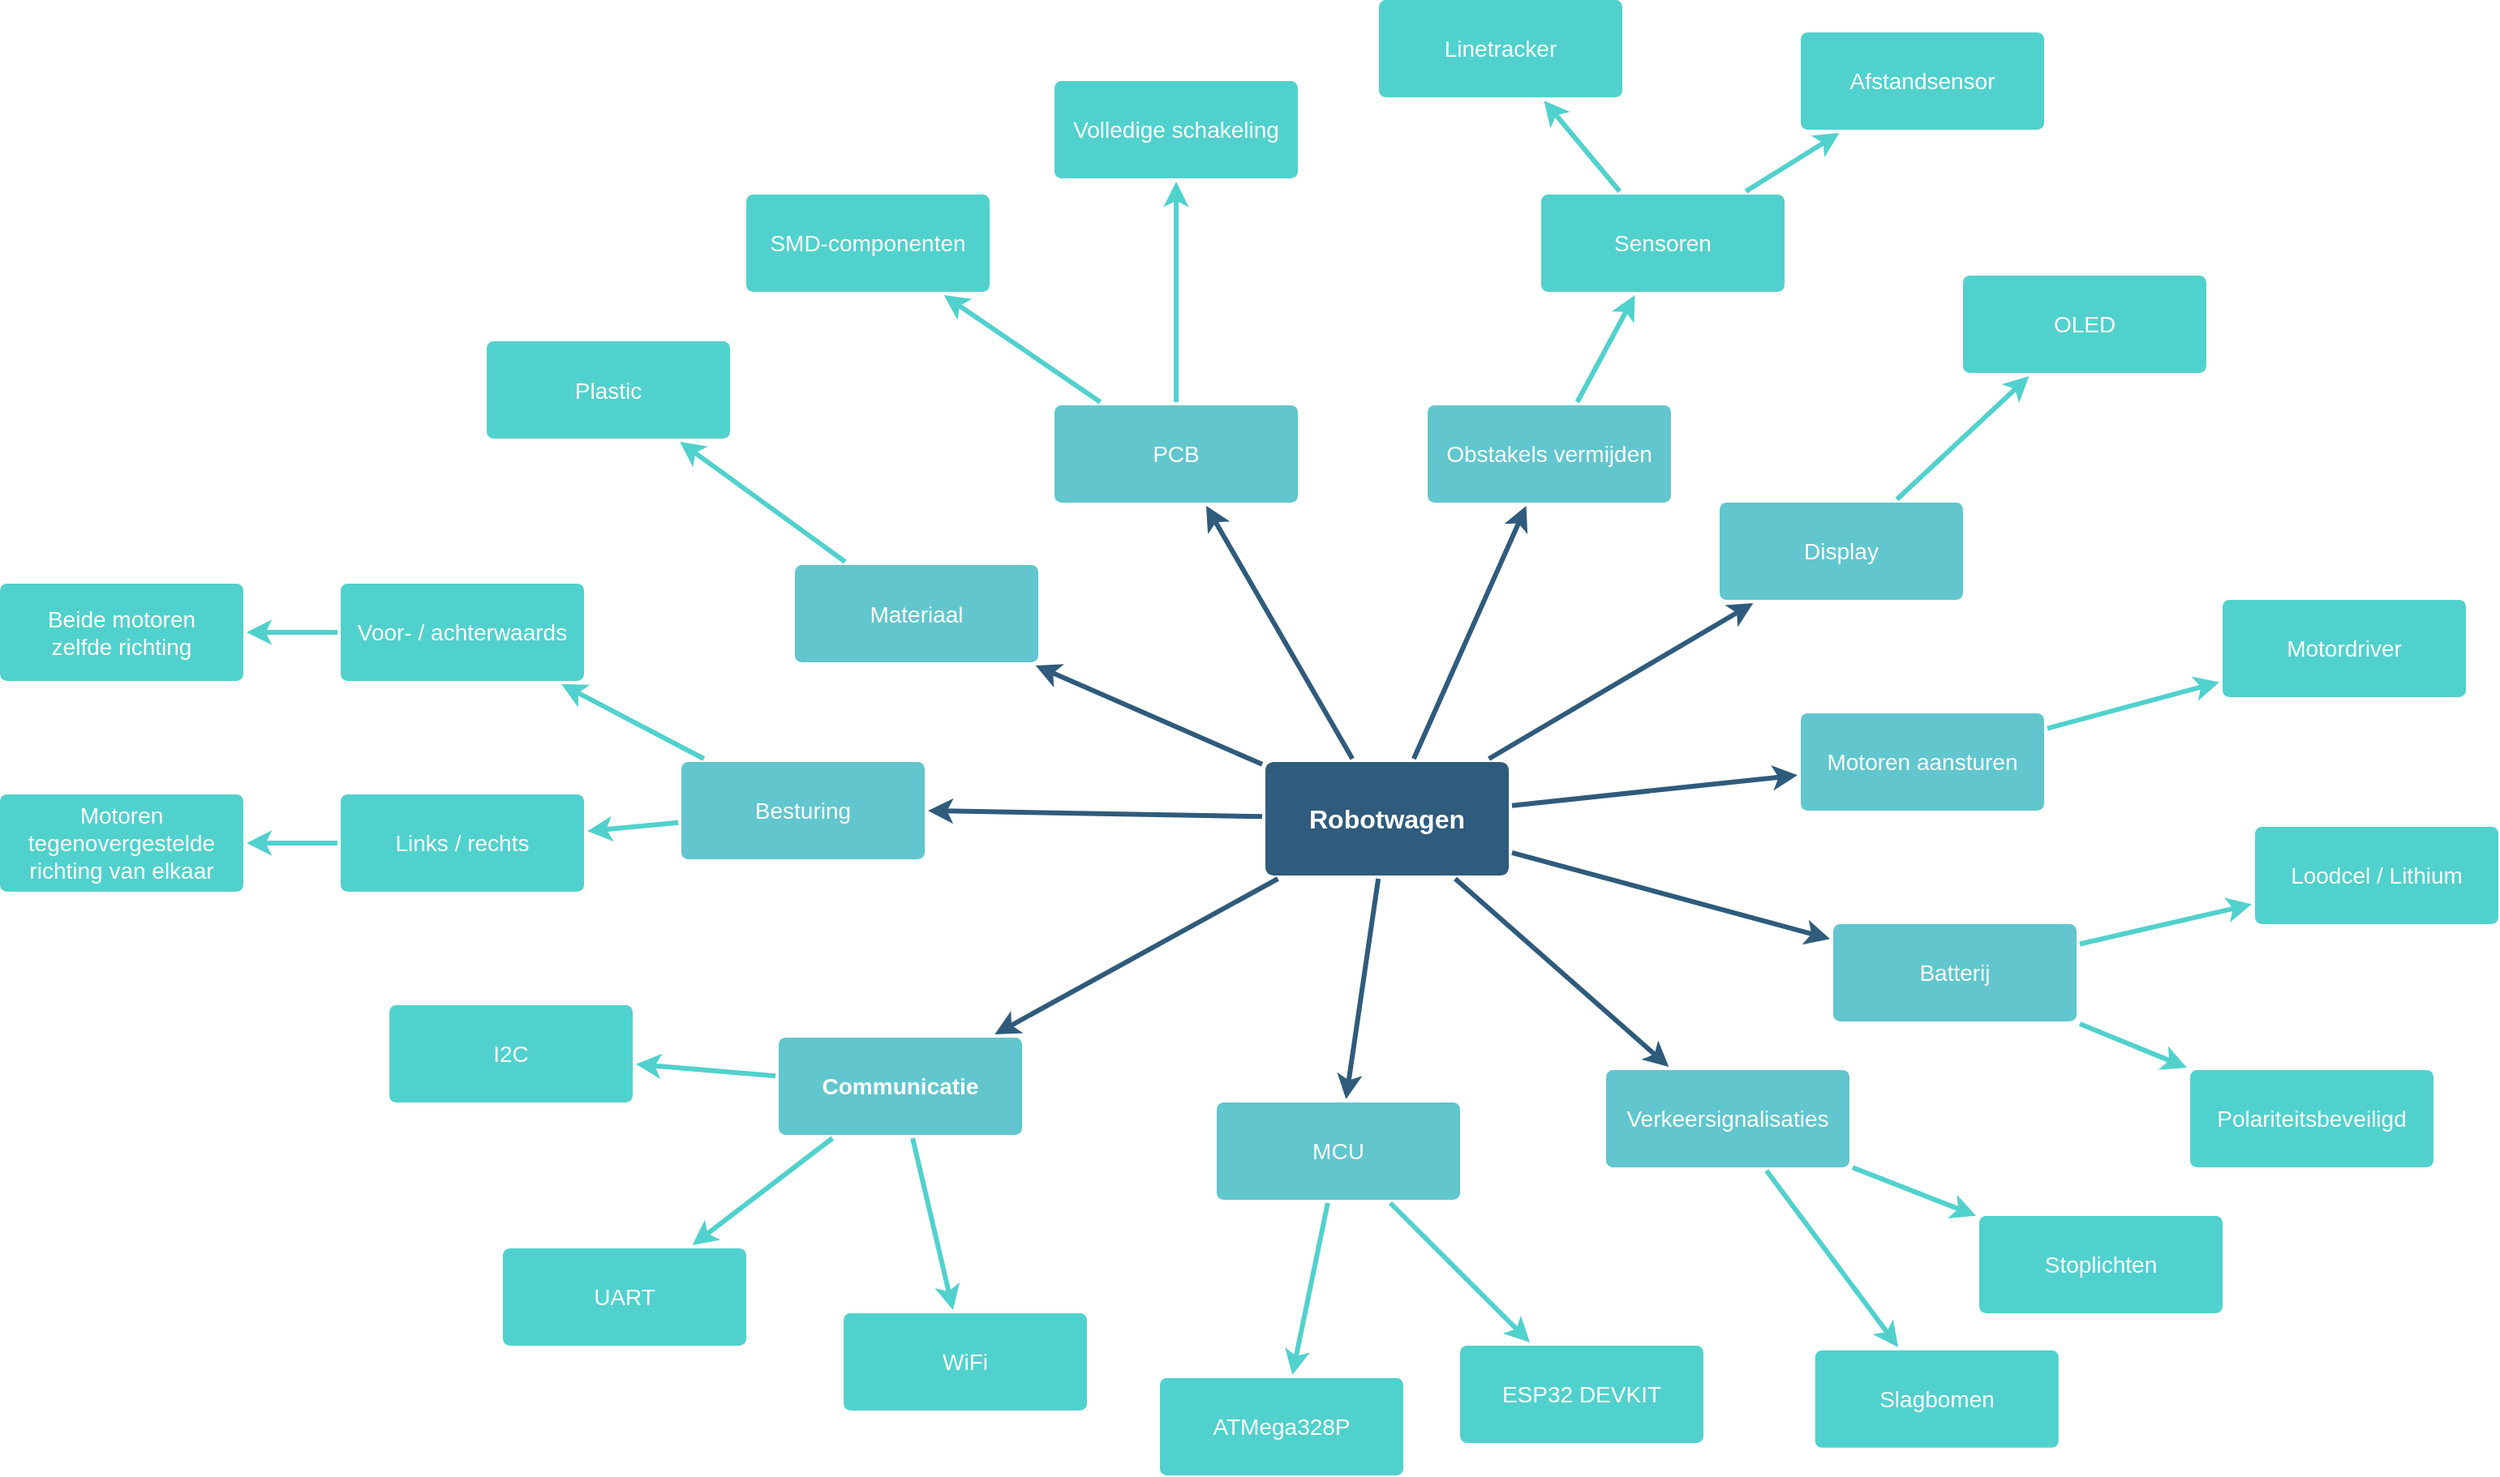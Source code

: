 <mxfile version="13.9.9" type="device" pages="6"><diagram id="6a731a19-8d31-9384-78a2-239565b7b9f0" name="Mind map"><mxGraphModel dx="2255" dy="1625" grid="1" gridSize="10" guides="1" tooltips="1" connect="1" arrows="1" fold="1" page="1" pageScale="1" pageWidth="1169" pageHeight="827" background="none" math="0" shadow="0"><root><mxCell id="0"/><mxCell id="1" parent="0"/><mxCell id="1746" value="" style="edgeStyle=none;rounded=0;jumpStyle=none;html=1;shadow=0;labelBackgroundColor=none;startArrow=none;startFill=0;endArrow=classic;endFill=1;jettySize=auto;orthogonalLoop=1;strokeColor=#2F5B7C;strokeWidth=3;fontFamily=Helvetica;fontSize=16;fontColor=#23445D;spacing=5;" parent="1" source="1749" target="G38ictyNmplq0MAFB25e-1823" edge="1"><mxGeometry relative="1" as="geometry"><mxPoint x="820" y="220" as="targetPoint"/></mxGeometry></mxCell><mxCell id="1747" value="" style="edgeStyle=none;rounded=0;jumpStyle=none;html=1;shadow=0;labelBackgroundColor=none;startArrow=none;startFill=0;endArrow=classic;endFill=1;jettySize=auto;orthogonalLoop=1;strokeColor=#2F5B7C;strokeWidth=3;fontFamily=Helvetica;fontSize=16;fontColor=#23445D;spacing=5;" parent="1" source="1749" target="1760" edge="1"><mxGeometry relative="1" as="geometry"/></mxCell><mxCell id="1748" value="" style="edgeStyle=none;rounded=0;jumpStyle=none;html=1;shadow=0;labelBackgroundColor=none;startArrow=none;startFill=0;endArrow=classic;endFill=1;jettySize=auto;orthogonalLoop=1;strokeColor=#2F5B7C;strokeWidth=3;fontFamily=Helvetica;fontSize=16;fontColor=#23445D;spacing=5;entryX=1;entryY=0.5;entryDx=0;entryDy=0;" parent="1" source="1749" target="1755" edge="1"><mxGeometry relative="1" as="geometry"><mxPoint x="346.847" y="316.11" as="targetPoint"/></mxGeometry></mxCell><mxCell id="1749" value="Robotwagen" style="rounded=1;whiteSpace=wrap;html=1;shadow=0;labelBackgroundColor=none;strokeColor=none;strokeWidth=3;fillColor=#2F5B7C;fontFamily=Helvetica;fontSize=16;fontColor=#FFFFFF;align=center;fontStyle=1;spacing=5;arcSize=7;perimeterSpacing=2;" parent="1" vertex="1"><mxGeometry x="500" y="320" width="150" height="70" as="geometry"/></mxCell><mxCell id="1755" value="Besturing" style="rounded=1;whiteSpace=wrap;html=1;shadow=0;labelBackgroundColor=none;strokeColor=none;strokeWidth=3;fontFamily=Helvetica;fontSize=14;fontColor=#FFFFFF;align=center;spacing=5;fontStyle=0;arcSize=7;perimeterSpacing=2;fillColor=#61C6CE;" parent="1" vertex="1"><mxGeometry x="140" y="320" width="150" height="60" as="geometry"/></mxCell><mxCell id="1757" value="" style="edgeStyle=none;rounded=0;jumpStyle=none;html=1;shadow=0;labelBackgroundColor=none;startArrow=none;startFill=0;endArrow=classic;endFill=1;jettySize=auto;orthogonalLoop=1;strokeWidth=3;fontFamily=Helvetica;fontSize=14;fontColor=#FFFFFF;spacing=5;strokeColor=#51D1CD;" parent="1" source="1760" target="1763" edge="1"><mxGeometry relative="1" as="geometry"/></mxCell><mxCell id="1758" value="" style="edgeStyle=none;rounded=0;jumpStyle=none;html=1;shadow=0;labelBackgroundColor=none;startArrow=none;startFill=0;endArrow=classic;endFill=1;jettySize=auto;orthogonalLoop=1;strokeWidth=3;fontFamily=Helvetica;fontSize=14;fontColor=#FFFFFF;spacing=5;strokeColor=#51D1CD;" parent="1" source="1760" target="1762" edge="1"><mxGeometry relative="1" as="geometry"/></mxCell><mxCell id="1759" value="" style="edgeStyle=none;rounded=0;jumpStyle=none;html=1;shadow=0;labelBackgroundColor=none;startArrow=none;startFill=0;endArrow=classic;endFill=1;jettySize=auto;orthogonalLoop=1;strokeWidth=3;fontFamily=Helvetica;fontSize=14;fontColor=#FFFFFF;spacing=5;strokeColor=#51D1CD;" parent="1" source="1760" target="1761" edge="1"><mxGeometry relative="1" as="geometry"/></mxCell><mxCell id="1760" value="Communicatie" style="rounded=1;whiteSpace=wrap;html=1;shadow=0;labelBackgroundColor=none;strokeColor=none;strokeWidth=3;fontFamily=Helvetica;fontSize=14;fontColor=#FFFFFF;align=center;spacing=5;fontStyle=1;arcSize=7;perimeterSpacing=2;fillColor=#61C6CE;" parent="1" vertex="1"><mxGeometry x="200" y="490" width="150" height="60" as="geometry"/></mxCell><mxCell id="1761" value="WiFi" style="rounded=1;whiteSpace=wrap;html=1;shadow=0;labelBackgroundColor=none;strokeColor=none;strokeWidth=3;fontFamily=Helvetica;fontSize=14;fontColor=#FFFFFF;align=center;spacing=5;arcSize=7;perimeterSpacing=2;fillColor=#51D1CD;" parent="1" vertex="1"><mxGeometry x="240" y="660" width="150" height="60" as="geometry"/></mxCell><mxCell id="1762" value="UART" style="rounded=1;whiteSpace=wrap;html=1;shadow=0;labelBackgroundColor=none;strokeColor=none;strokeWidth=3;fontFamily=Helvetica;fontSize=14;fontColor=#FFFFFF;align=center;spacing=5;arcSize=7;perimeterSpacing=2;fillColor=#51D1CD;" parent="1" vertex="1"><mxGeometry x="30" y="620" width="150" height="60" as="geometry"/></mxCell><mxCell id="1763" value="I2C" style="rounded=1;whiteSpace=wrap;html=1;shadow=0;labelBackgroundColor=none;strokeColor=none;strokeWidth=3;fontFamily=Helvetica;fontSize=14;fontColor=#FFFFFF;align=center;spacing=5;arcSize=7;perimeterSpacing=2;fillColor=#51D1CD;" parent="1" vertex="1"><mxGeometry x="-40" y="470" width="150" height="60" as="geometry"/></mxCell><mxCell id="1772" value="MCU" style="rounded=1;whiteSpace=wrap;html=1;shadow=0;labelBackgroundColor=none;strokeColor=none;strokeWidth=3;fillColor=#61c6ce;fontFamily=Helvetica;fontSize=14;fontColor=#FFFFFF;align=center;spacing=5;fontStyle=0;arcSize=7;perimeterSpacing=2;" parent="1" vertex="1"><mxGeometry x="470" y="530" width="150" height="60" as="geometry"/></mxCell><mxCell id="1774" value="Batterij" style="rounded=1;whiteSpace=wrap;html=1;shadow=0;labelBackgroundColor=none;strokeColor=none;strokeWidth=3;fillColor=#61c6ce;fontFamily=Helvetica;fontSize=14;fontColor=#FFFFFF;align=center;spacing=5;fontStyle=0;arcSize=7;perimeterSpacing=2;" parent="1" vertex="1"><mxGeometry x="850" y="420" width="150" height="60" as="geometry"/></mxCell><mxCell id="1776" value="Motoren aansturen" style="rounded=1;whiteSpace=wrap;html=1;shadow=0;labelBackgroundColor=none;strokeColor=none;strokeWidth=3;fillColor=#61c6ce;fontFamily=Helvetica;fontSize=14;fontColor=#FFFFFF;align=center;spacing=5;fontStyle=0;arcSize=7;perimeterSpacing=2;" parent="1" vertex="1"><mxGeometry x="830" y="290" width="150" height="60" as="geometry"/></mxCell><mxCell id="1778" value="Obstakels vermijden" style="rounded=1;whiteSpace=wrap;html=1;shadow=0;labelBackgroundColor=none;strokeColor=none;strokeWidth=3;fillColor=#61c6ce;fontFamily=Helvetica;fontSize=14;fontColor=#FFFFFF;align=center;spacing=5;fontStyle=0;arcSize=7;perimeterSpacing=2;" parent="1" vertex="1"><mxGeometry x="600" y="100" width="150" height="60" as="geometry"/></mxCell><mxCell id="G38ictyNmplq0MAFB25e-1780" value="ESP32 DEVKIT" style="rounded=1;whiteSpace=wrap;html=1;shadow=0;labelBackgroundColor=none;strokeColor=none;strokeWidth=3;fontFamily=Helvetica;fontSize=14;fontColor=#FFFFFF;align=center;spacing=5;fontStyle=0;arcSize=7;perimeterSpacing=2;fillColor=#51D1CD;" parent="1" vertex="1"><mxGeometry x="620" y="680" width="150" height="60" as="geometry"/></mxCell><mxCell id="G38ictyNmplq0MAFB25e-1781" value="ATMega328P" style="rounded=1;whiteSpace=wrap;html=1;shadow=0;labelBackgroundColor=none;strokeColor=none;strokeWidth=3;fontFamily=Helvetica;fontSize=14;fontColor=#FFFFFF;align=center;spacing=5;fontStyle=0;arcSize=7;perimeterSpacing=2;fillColor=#51D1CD;" parent="1" vertex="1"><mxGeometry x="435" y="700" width="150" height="60" as="geometry"/></mxCell><mxCell id="G38ictyNmplq0MAFB25e-1783" value="" style="endArrow=classic;html=1;strokeColor=#51D1CD;strokeWidth=3;" parent="1" source="1772" target="G38ictyNmplq0MAFB25e-1781" edge="1"><mxGeometry width="50" height="50" relative="1" as="geometry"><mxPoint x="745.2" y="400.5" as="sourcePoint"/><mxPoint x="975" y="600.5" as="targetPoint"/></mxGeometry></mxCell><mxCell id="G38ictyNmplq0MAFB25e-1784" value="" style="endArrow=classic;html=1;strokeColor=#51D1CD;strokeWidth=3;" parent="1" source="1772" target="G38ictyNmplq0MAFB25e-1780" edge="1"><mxGeometry width="50" height="50" relative="1" as="geometry"><mxPoint x="1068.345" y="532.5" as="sourcePoint"/><mxPoint x="1164.793" y="569.0" as="targetPoint"/></mxGeometry></mxCell><mxCell id="G38ictyNmplq0MAFB25e-1788" value="" style="endArrow=classic;html=1;strokeColor=#51D1CD;strokeWidth=3;" parent="1" source="1774" target="G38ictyNmplq0MAFB25e-1811" edge="1"><mxGeometry width="50" height="50" relative="1" as="geometry"><mxPoint x="1375.607" y="355" as="sourcePoint"/><mxPoint x="1363.2" y="431.0" as="targetPoint"/></mxGeometry></mxCell><mxCell id="G38ictyNmplq0MAFB25e-1789" value="Loodcel / Lithium" style="rounded=1;whiteSpace=wrap;html=1;shadow=0;labelBackgroundColor=none;strokeColor=none;strokeWidth=3;fontFamily=Helvetica;fontSize=14;fontColor=#FFFFFF;align=center;spacing=5;fontStyle=0;arcSize=7;perimeterSpacing=2;fillColor=#51D1CD;" parent="1" vertex="1"><mxGeometry x="1110" y="360" width="150" height="60" as="geometry"/></mxCell><mxCell id="G38ictyNmplq0MAFB25e-1790" value="" style="endArrow=classic;html=1;strokeColor=#51D1CD;strokeWidth=3;" parent="1" source="1774" target="G38ictyNmplq0MAFB25e-1789" edge="1"><mxGeometry width="50" height="50" relative="1" as="geometry"><mxPoint x="1345.607" y="264" as="sourcePoint"/><mxPoint x="1247.055" y="320.5" as="targetPoint"/></mxGeometry></mxCell><mxCell id="G38ictyNmplq0MAFB25e-1791" value="Afstandsensor" style="rounded=1;whiteSpace=wrap;html=1;shadow=0;labelBackgroundColor=none;strokeColor=none;strokeWidth=3;fontFamily=Helvetica;fontSize=14;fontColor=#FFFFFF;align=center;spacing=5;fontStyle=0;arcSize=7;perimeterSpacing=2;fillColor=#51D1CD;" parent="1" vertex="1"><mxGeometry x="830.0" y="-130" width="150" height="60" as="geometry"/></mxCell><mxCell id="G38ictyNmplq0MAFB25e-1792" value="" style="endArrow=classic;html=1;strokeColor=#51D1CD;strokeWidth=3;" parent="1" source="G38ictyNmplq0MAFB25e-1793" target="G38ictyNmplq0MAFB25e-1791" edge="1"><mxGeometry width="50" height="50" relative="1" as="geometry"><mxPoint x="935.607" y="-30.5" as="sourcePoint"/><mxPoint x="837.055" y="26.0" as="targetPoint"/></mxGeometry></mxCell><mxCell id="G38ictyNmplq0MAFB25e-1793" value="Sensoren" style="rounded=1;whiteSpace=wrap;html=1;shadow=0;labelBackgroundColor=none;strokeColor=none;strokeWidth=3;fontFamily=Helvetica;fontSize=14;fontColor=#FFFFFF;align=center;spacing=5;fontStyle=0;arcSize=7;perimeterSpacing=2;fillColor=#51D1CD;" parent="1" vertex="1"><mxGeometry x="670" y="-30" width="150" height="60" as="geometry"/></mxCell><mxCell id="G38ictyNmplq0MAFB25e-1794" value="" style="endArrow=classic;html=1;strokeColor=#51D1CD;strokeWidth=3;" parent="1" source="1778" target="G38ictyNmplq0MAFB25e-1793" edge="1"><mxGeometry width="50" height="50" relative="1" as="geometry"><mxPoint x="705.607" y="-40.5" as="sourcePoint"/><mxPoint x="794.318" y="70.0" as="targetPoint"/></mxGeometry></mxCell><mxCell id="G38ictyNmplq0MAFB25e-1807" value="Motordriver" style="rounded=1;whiteSpace=wrap;html=1;shadow=0;labelBackgroundColor=none;strokeColor=none;strokeWidth=3;fontFamily=Helvetica;fontSize=14;fontColor=#FFFFFF;align=center;spacing=5;fontStyle=0;arcSize=7;perimeterSpacing=2;fillColor=#51D1CD;" parent="1" vertex="1"><mxGeometry x="1090" y="220" width="150" height="60" as="geometry"/></mxCell><mxCell id="G38ictyNmplq0MAFB25e-1808" value="" style="endArrow=classic;html=1;strokeColor=#51D1CD;strokeWidth=3;" parent="1" source="1776" target="G38ictyNmplq0MAFB25e-1807" edge="1"><mxGeometry width="50" height="50" relative="1" as="geometry"><mxPoint x="1193.667" y="208" as="sourcePoint"/><mxPoint x="1198.615" y="-1.5" as="targetPoint"/></mxGeometry></mxCell><mxCell id="G38ictyNmplq0MAFB25e-1809" value="Display" style="rounded=1;whiteSpace=wrap;html=1;shadow=0;labelBackgroundColor=none;strokeColor=none;strokeWidth=3;fillColor=#61c6ce;fontFamily=Helvetica;fontSize=14;fontColor=#FFFFFF;align=center;spacing=5;fontStyle=0;arcSize=7;perimeterSpacing=2;" parent="1" vertex="1"><mxGeometry x="780" y="160" width="150" height="60" as="geometry"/></mxCell><mxCell id="G38ictyNmplq0MAFB25e-1811" value="Polariteitsbeveiligd" style="rounded=1;whiteSpace=wrap;html=1;shadow=0;labelBackgroundColor=none;strokeColor=none;strokeWidth=3;fontFamily=Helvetica;fontSize=14;fontColor=#FFFFFF;align=center;spacing=5;fontStyle=0;arcSize=7;perimeterSpacing=2;fillColor=#51D1CD;" parent="1" vertex="1"><mxGeometry x="1070" y="510" width="150" height="60" as="geometry"/></mxCell><mxCell id="G38ictyNmplq0MAFB25e-1817" value="OLED" style="rounded=1;whiteSpace=wrap;html=1;shadow=0;labelBackgroundColor=none;strokeColor=none;strokeWidth=3;fontFamily=Helvetica;fontSize=14;fontColor=#FFFFFF;align=center;spacing=5;fontStyle=0;arcSize=7;perimeterSpacing=2;fillColor=#51D1CD;" parent="1" vertex="1"><mxGeometry x="930" y="20" width="150" height="60" as="geometry"/></mxCell><mxCell id="G38ictyNmplq0MAFB25e-1818" value="" style="endArrow=classic;html=1;strokeColor=#51D1CD;strokeWidth=3;" parent="1" source="G38ictyNmplq0MAFB25e-1809" target="G38ictyNmplq0MAFB25e-1817" edge="1"><mxGeometry width="50" height="50" relative="1" as="geometry"><mxPoint x="1285.003" y="78.25" as="sourcePoint"/><mxPoint x="1348.117" y="50.75" as="targetPoint"/></mxGeometry></mxCell><mxCell id="G38ictyNmplq0MAFB25e-1823" value="PCB" style="rounded=1;whiteSpace=wrap;html=1;shadow=0;labelBackgroundColor=none;strokeColor=none;strokeWidth=3;fillColor=#61c6ce;fontFamily=Helvetica;fontSize=14;fontColor=#FFFFFF;align=center;spacing=5;fontStyle=0;arcSize=7;perimeterSpacing=2;" parent="1" vertex="1"><mxGeometry x="370.0" y="100" width="150" height="60" as="geometry"/></mxCell><mxCell id="G38ictyNmplq0MAFB25e-1825" value="SMD-componenten" style="rounded=1;whiteSpace=wrap;html=1;shadow=0;labelBackgroundColor=none;strokeColor=none;strokeWidth=3;fontFamily=Helvetica;fontSize=14;fontColor=#FFFFFF;align=center;spacing=5;fontStyle=0;arcSize=7;perimeterSpacing=2;fillColor=#51D1CD;" parent="1" vertex="1"><mxGeometry x="180" y="-30" width="150" height="60" as="geometry"/></mxCell><mxCell id="G38ictyNmplq0MAFB25e-1826" value="" style="endArrow=classic;html=1;strokeColor=#51D1CD;strokeWidth=3;" parent="1" source="G38ictyNmplq0MAFB25e-1823" target="G38ictyNmplq0MAFB25e-1825" edge="1"><mxGeometry width="50" height="50" relative="1" as="geometry"><mxPoint x="752.263" y="-141.5" as="sourcePoint"/><mxPoint x="749.318" y="-179.5" as="targetPoint"/></mxGeometry></mxCell><mxCell id="hNtoBMeXRIVy1SDNdq5S-1782" value="" style="edgeStyle=none;rounded=0;jumpStyle=none;html=1;shadow=0;labelBackgroundColor=none;startArrow=none;startFill=0;endArrow=classic;endFill=1;jettySize=auto;orthogonalLoop=1;strokeColor=#2F5B7C;strokeWidth=3;fontFamily=Helvetica;fontSize=16;fontColor=#23445D;spacing=5;" parent="1" source="1749" target="1776" edge="1"><mxGeometry relative="1" as="geometry"><mxPoint x="572.274" y="388.5" as="sourcePoint"/><mxPoint x="541.682" y="242" as="targetPoint"/></mxGeometry></mxCell><mxCell id="hNtoBMeXRIVy1SDNdq5S-1783" value="" style="edgeStyle=none;rounded=0;jumpStyle=none;html=1;shadow=0;labelBackgroundColor=none;startArrow=none;startFill=0;endArrow=classic;endFill=1;jettySize=auto;orthogonalLoop=1;strokeColor=#2F5B7C;strokeWidth=3;fontFamily=Helvetica;fontSize=16;fontColor=#23445D;spacing=5;" parent="1" source="1749" target="G38ictyNmplq0MAFB25e-1809" edge="1"><mxGeometry relative="1" as="geometry"><mxPoint x="582.274" y="398.5" as="sourcePoint"/><mxPoint x="551.682" y="252" as="targetPoint"/></mxGeometry></mxCell><mxCell id="hNtoBMeXRIVy1SDNdq5S-1784" value="" style="edgeStyle=none;rounded=0;jumpStyle=none;html=1;shadow=0;labelBackgroundColor=none;startArrow=none;startFill=0;endArrow=classic;endFill=1;jettySize=auto;orthogonalLoop=1;strokeColor=#2F5B7C;strokeWidth=3;fontFamily=Helvetica;fontSize=16;fontColor=#23445D;spacing=5;" parent="1" source="1749" target="1778" edge="1"><mxGeometry relative="1" as="geometry"><mxPoint x="592.274" y="408.5" as="sourcePoint"/><mxPoint x="561.682" y="262" as="targetPoint"/></mxGeometry></mxCell><mxCell id="hNtoBMeXRIVy1SDNdq5S-1786" value="" style="edgeStyle=none;rounded=0;jumpStyle=none;html=1;shadow=0;labelBackgroundColor=none;startArrow=none;startFill=0;endArrow=classic;endFill=1;jettySize=auto;orthogonalLoop=1;strokeColor=#2F5B7C;strokeWidth=3;fontFamily=Helvetica;fontSize=16;fontColor=#23445D;spacing=5;" parent="1" source="1749" target="1772" edge="1"><mxGeometry relative="1" as="geometry"><mxPoint x="657" y="409.358" as="sourcePoint"/><mxPoint x="918" y="354.642" as="targetPoint"/></mxGeometry></mxCell><mxCell id="hNtoBMeXRIVy1SDNdq5S-1787" value="" style="edgeStyle=none;rounded=0;jumpStyle=none;html=1;shadow=0;labelBackgroundColor=none;startArrow=none;startFill=0;endArrow=classic;endFill=1;jettySize=auto;orthogonalLoop=1;strokeColor=#2F5B7C;strokeWidth=3;fontFamily=Helvetica;fontSize=16;fontColor=#23445D;spacing=5;" parent="1" source="1749" target="1774" edge="1"><mxGeometry relative="1" as="geometry"><mxPoint x="667" y="419.358" as="sourcePoint"/><mxPoint x="928" y="364.642" as="targetPoint"/></mxGeometry></mxCell><mxCell id="hNtoBMeXRIVy1SDNdq5S-1790" value="Linetracker" style="rounded=1;whiteSpace=wrap;html=1;shadow=0;labelBackgroundColor=none;strokeColor=none;strokeWidth=3;fontFamily=Helvetica;fontSize=14;fontColor=#FFFFFF;align=center;spacing=5;fontStyle=0;arcSize=7;perimeterSpacing=2;fillColor=#51D1CD;" parent="1" vertex="1"><mxGeometry x="570.0" y="-150" width="150" height="60" as="geometry"/></mxCell><mxCell id="hNtoBMeXRIVy1SDNdq5S-1791" value="" style="endArrow=classic;html=1;strokeColor=#51D1CD;strokeWidth=3;" parent="1" source="G38ictyNmplq0MAFB25e-1793" target="hNtoBMeXRIVy1SDNdq5S-1790" edge="1"><mxGeometry width="50" height="50" relative="1" as="geometry"><mxPoint x="645.286" y="18" as="sourcePoint"/><mxPoint x="764.714" y="-58" as="targetPoint"/></mxGeometry></mxCell><mxCell id="hNtoBMeXRIVy1SDNdq5S-1792" value="Materiaal" style="rounded=1;whiteSpace=wrap;html=1;shadow=0;labelBackgroundColor=none;strokeColor=none;strokeWidth=3;fillColor=#61c6ce;fontFamily=Helvetica;fontSize=14;fontColor=#FFFFFF;align=center;spacing=5;fontStyle=0;arcSize=7;perimeterSpacing=2;" parent="1" vertex="1"><mxGeometry x="210.0" y="198.5" width="150" height="60" as="geometry"/></mxCell><mxCell id="hNtoBMeXRIVy1SDNdq5S-1793" value="Plastic" style="rounded=1;whiteSpace=wrap;html=1;shadow=0;labelBackgroundColor=none;strokeColor=none;strokeWidth=3;fontFamily=Helvetica;fontSize=14;fontColor=#FFFFFF;align=center;spacing=5;fontStyle=0;arcSize=7;perimeterSpacing=2;fillColor=#51D1CD;" parent="1" vertex="1"><mxGeometry x="20" y="60.5" width="150" height="60" as="geometry"/></mxCell><mxCell id="hNtoBMeXRIVy1SDNdq5S-1794" value="" style="endArrow=classic;html=1;strokeColor=#51D1CD;strokeWidth=3;" parent="1" source="hNtoBMeXRIVy1SDNdq5S-1792" target="hNtoBMeXRIVy1SDNdq5S-1793" edge="1"><mxGeometry width="50" height="50" relative="1" as="geometry"><mxPoint x="582.263" y="-36.75" as="sourcePoint"/><mxPoint x="579.318" y="-74.75" as="targetPoint"/></mxGeometry></mxCell><mxCell id="hNtoBMeXRIVy1SDNdq5S-1795" value="" style="edgeStyle=none;rounded=0;jumpStyle=none;html=1;shadow=0;labelBackgroundColor=none;startArrow=none;startFill=0;endArrow=classic;endFill=1;jettySize=auto;orthogonalLoop=1;strokeColor=#2F5B7C;strokeWidth=3;fontFamily=Helvetica;fontSize=16;fontColor=#23445D;spacing=5;" parent="1" source="1749" target="hNtoBMeXRIVy1SDNdq5S-1792" edge="1"><mxGeometry relative="1" as="geometry"><mxPoint x="558.938" y="388.5" as="sourcePoint"/><mxPoint x="413.215" y="132.5" as="targetPoint"/></mxGeometry></mxCell><mxCell id="hNtoBMeXRIVy1SDNdq5S-1796" value="" style="edgeStyle=none;rounded=1;jumpStyle=none;html=1;shadow=0;labelBackgroundColor=none;startArrow=none;startFill=0;jettySize=auto;orthogonalLoop=1;strokeWidth=3;fontFamily=Helvetica;fontSize=14;fontColor=#FFFFFF;spacing=5;fontStyle=1;fillColor=#b0e3e6;strokeColor=#51D1CD;" parent="1" source="1755" target="hNtoBMeXRIVy1SDNdq5S-1797" edge="1"><mxGeometry relative="1" as="geometry"><mxPoint x="-194.963" y="271" as="sourcePoint"/></mxGeometry></mxCell><mxCell id="hNtoBMeXRIVy1SDNdq5S-1797" value="Voor- / achterwaards" style="rounded=1;whiteSpace=wrap;html=1;shadow=0;labelBackgroundColor=none;strokeColor=none;strokeWidth=3;fontFamily=Helvetica;fontSize=14;fontColor=#FFFFFF;align=center;spacing=5;fontStyle=0;arcSize=7;perimeterSpacing=2;fillColor=#51D1CD;" parent="1" vertex="1"><mxGeometry x="-70" y="210" width="150" height="60" as="geometry"/></mxCell><mxCell id="hNtoBMeXRIVy1SDNdq5S-1798" value="" style="edgeStyle=none;rounded=1;jumpStyle=none;html=1;shadow=0;labelBackgroundColor=none;startArrow=none;startFill=0;jettySize=auto;orthogonalLoop=1;strokeWidth=3;fontFamily=Helvetica;fontSize=14;fontColor=#FFFFFF;spacing=5;fontStyle=1;fillColor=#b0e3e6;strokeColor=#51D1CD;" parent="1" source="1755" target="hNtoBMeXRIVy1SDNdq5S-1799" edge="1"><mxGeometry relative="1" as="geometry"><mxPoint x="-222" y="305.156" as="sourcePoint"/></mxGeometry></mxCell><mxCell id="hNtoBMeXRIVy1SDNdq5S-1799" value="Links / rechts" style="rounded=1;whiteSpace=wrap;html=1;shadow=0;labelBackgroundColor=none;strokeColor=none;strokeWidth=3;fontFamily=Helvetica;fontSize=14;fontColor=#FFFFFF;align=center;spacing=5;fontStyle=0;arcSize=7;perimeterSpacing=2;fillColor=#51D1CD;" parent="1" vertex="1"><mxGeometry x="-70" y="340" width="150" height="60" as="geometry"/></mxCell><mxCell id="hNtoBMeXRIVy1SDNdq5S-1800" value="" style="edgeStyle=none;rounded=1;jumpStyle=none;html=1;shadow=0;labelBackgroundColor=none;startArrow=none;startFill=0;jettySize=auto;orthogonalLoop=1;strokeWidth=3;fontFamily=Helvetica;fontSize=14;fontColor=#FFFFFF;spacing=5;fontStyle=1;fillColor=#b0e3e6;strokeColor=#51D1CD;" parent="1" source="hNtoBMeXRIVy1SDNdq5S-1797" target="hNtoBMeXRIVy1SDNdq5S-1801" edge="1"><mxGeometry relative="1" as="geometry"><mxPoint x="-44.963" y="156.75" as="sourcePoint"/></mxGeometry></mxCell><mxCell id="hNtoBMeXRIVy1SDNdq5S-1801" value="Beide motoren&lt;br&gt;zelfde richting" style="rounded=1;whiteSpace=wrap;html=1;shadow=0;labelBackgroundColor=none;strokeColor=none;strokeWidth=3;fontFamily=Helvetica;fontSize=14;fontColor=#FFFFFF;align=center;spacing=5;fontStyle=0;arcSize=7;perimeterSpacing=2;fillColor=#51D1CD;" parent="1" vertex="1"><mxGeometry x="-280" y="210" width="150" height="60" as="geometry"/></mxCell><mxCell id="hNtoBMeXRIVy1SDNdq5S-1802" value="" style="edgeStyle=none;rounded=1;jumpStyle=none;html=1;shadow=0;labelBackgroundColor=none;startArrow=none;startFill=0;jettySize=auto;orthogonalLoop=1;strokeWidth=3;fontFamily=Helvetica;fontSize=14;fontColor=#FFFFFF;spacing=5;fontStyle=1;fillColor=#b0e3e6;strokeColor=#51D1CD;" parent="1" source="hNtoBMeXRIVy1SDNdq5S-1799" target="hNtoBMeXRIVy1SDNdq5S-1803" edge="1"><mxGeometry relative="1" as="geometry"><mxPoint x="-202" y="420.0" as="sourcePoint"/></mxGeometry></mxCell><mxCell id="hNtoBMeXRIVy1SDNdq5S-1803" value="Motoren&lt;br&gt;tegenovergestelde&lt;br&gt;richting van elkaar" style="rounded=1;whiteSpace=wrap;html=1;shadow=0;labelBackgroundColor=none;strokeColor=none;strokeWidth=3;fontFamily=Helvetica;fontSize=14;fontColor=#FFFFFF;align=center;spacing=5;fontStyle=0;arcSize=7;perimeterSpacing=2;fillColor=#51D1CD;" parent="1" vertex="1"><mxGeometry x="-280" y="340" width="150" height="60" as="geometry"/></mxCell><mxCell id="hNtoBMeXRIVy1SDNdq5S-1807" value="Verkeersignalisaties" style="rounded=1;whiteSpace=wrap;html=1;shadow=0;labelBackgroundColor=none;strokeColor=none;strokeWidth=3;fillColor=#61c6ce;fontFamily=Helvetica;fontSize=14;fontColor=#FFFFFF;align=center;spacing=5;fontStyle=0;arcSize=7;perimeterSpacing=2;" parent="1" vertex="1"><mxGeometry x="710" y="510" width="150" height="60" as="geometry"/></mxCell><mxCell id="hNtoBMeXRIVy1SDNdq5S-1808" value="" style="edgeStyle=none;rounded=0;jumpStyle=none;html=1;shadow=0;labelBackgroundColor=none;startArrow=none;startFill=0;endArrow=classic;endFill=1;jettySize=auto;orthogonalLoop=1;strokeColor=#2F5B7C;strokeWidth=3;fontFamily=Helvetica;fontSize=16;fontColor=#23445D;spacing=5;" parent="1" source="1749" target="hNtoBMeXRIVy1SDNdq5S-1807" edge="1"><mxGeometry relative="1" as="geometry"><mxPoint x="662" y="397.6" as="sourcePoint"/><mxPoint x="858" y="442.4" as="targetPoint"/></mxGeometry></mxCell><mxCell id="hNtoBMeXRIVy1SDNdq5S-1811" value="" style="endArrow=classic;html=1;strokeColor=#51D1CD;strokeWidth=3;" parent="1" source="hNtoBMeXRIVy1SDNdq5S-1807" target="hNtoBMeXRIVy1SDNdq5S-1812" edge="1"><mxGeometry width="50" height="50" relative="1" as="geometry"><mxPoint x="900" y="605.75" as="sourcePoint"/><mxPoint x="1261.2" y="555.25" as="targetPoint"/></mxGeometry></mxCell><mxCell id="hNtoBMeXRIVy1SDNdq5S-1812" value="Stoplichten" style="rounded=1;whiteSpace=wrap;html=1;shadow=0;labelBackgroundColor=none;strokeColor=none;strokeWidth=3;fontFamily=Helvetica;fontSize=14;fontColor=#FFFFFF;align=center;spacing=5;fontStyle=0;arcSize=7;perimeterSpacing=2;fillColor=#51D1CD;" parent="1" vertex="1"><mxGeometry x="940" y="600" width="150" height="60" as="geometry"/></mxCell><mxCell id="hNtoBMeXRIVy1SDNdq5S-1813" value="Volledige schakeling" style="rounded=1;whiteSpace=wrap;html=1;shadow=0;labelBackgroundColor=none;strokeColor=none;strokeWidth=3;fontFamily=Helvetica;fontSize=14;fontColor=#FFFFFF;align=center;spacing=5;fontStyle=0;arcSize=7;perimeterSpacing=2;fillColor=#51D1CD;" parent="1" vertex="1"><mxGeometry x="370" y="-100" width="150" height="60" as="geometry"/></mxCell><mxCell id="hNtoBMeXRIVy1SDNdq5S-1814" value="" style="endArrow=classic;html=1;strokeColor=#51D1CD;strokeWidth=3;" parent="1" source="G38ictyNmplq0MAFB25e-1823" target="hNtoBMeXRIVy1SDNdq5S-1813" edge="1"><mxGeometry width="50" height="50" relative="1" as="geometry"><mxPoint x="600" y="80" as="sourcePoint"/><mxPoint x="928.318" y="-197.5" as="targetPoint"/></mxGeometry></mxCell><mxCell id="hNtoBMeXRIVy1SDNdq5S-1816" value="" style="endArrow=classic;html=1;strokeColor=#51D1CD;strokeWidth=3;" parent="1" source="hNtoBMeXRIVy1SDNdq5S-1807" target="hNtoBMeXRIVy1SDNdq5S-1817" edge="1"><mxGeometry width="50" height="50" relative="1" as="geometry"><mxPoint x="789.997" y="600" as="sourcePoint"/><mxPoint x="1160.09" y="638.18" as="targetPoint"/></mxGeometry></mxCell><mxCell id="hNtoBMeXRIVy1SDNdq5S-1817" value="Slagbomen" style="rounded=1;whiteSpace=wrap;html=1;shadow=0;labelBackgroundColor=none;strokeColor=none;strokeWidth=3;fontFamily=Helvetica;fontSize=14;fontColor=#FFFFFF;align=center;spacing=5;fontStyle=0;arcSize=7;perimeterSpacing=2;fillColor=#51D1CD;" parent="1" vertex="1"><mxGeometry x="838.89" y="682.93" width="150" height="60" as="geometry"/></mxCell></root></mxGraphModel></diagram><diagram id="lce2stf4QgRZufAm3Zsl" name="Blokdiagram"><mxGraphModel dx="1831" dy="561" grid="1" gridSize="10" guides="1" tooltips="1" connect="1" arrows="1" fold="1" page="1" pageScale="1" pageWidth="850" pageHeight="1100" math="0" shadow="0"><root><mxCell id="uPZqcHWf6X-EX8cyR6RN-0"/><mxCell id="uPZqcHWf6X-EX8cyR6RN-1" parent="uPZqcHWf6X-EX8cyR6RN-0"/><mxCell id="TTadLnt1Pkyge8cnTVaf-23" style="edgeStyle=orthogonalEdgeStyle;rounded=0;orthogonalLoop=1;jettySize=auto;html=1;entryX=0.5;entryY=1;entryDx=0;entryDy=0;" parent="uPZqcHWf6X-EX8cyR6RN-1" source="uPZqcHWf6X-EX8cyR6RN-4" target="TTadLnt1Pkyge8cnTVaf-10" edge="1"><mxGeometry relative="1" as="geometry"/></mxCell><mxCell id="TTadLnt1Pkyge8cnTVaf-26" value="ANALOOG" style="edgeLabel;html=1;align=center;verticalAlign=middle;resizable=0;points=[];" parent="TTadLnt1Pkyge8cnTVaf-23" vertex="1" connectable="0"><mxGeometry x="-0.289" y="4" relative="1" as="geometry"><mxPoint x="4" y="-11.67" as="offset"/></mxGeometry></mxCell><mxCell id="uPZqcHWf6X-EX8cyR6RN-4" value="ESP32 WROVER" style="rounded=0;whiteSpace=wrap;html=1;" parent="uPZqcHWf6X-EX8cyR6RN-1" vertex="1"><mxGeometry x="365" y="510" width="120" height="60" as="geometry"/></mxCell><mxCell id="UOnVZH-g5r5z7LNAfzaM-10" style="edgeStyle=orthogonalEdgeStyle;rounded=0;orthogonalLoop=1;jettySize=auto;html=1;entryX=0.5;entryY=1;entryDx=0;entryDy=0;" parent="uPZqcHWf6X-EX8cyR6RN-1" source="TTadLnt1Pkyge8cnTVaf-0" target="UOnVZH-g5r5z7LNAfzaM-0" edge="1"><mxGeometry relative="1" as="geometry"><Array as="points"><mxPoint x="60" y="900"/><mxPoint x="180" y="900"/></Array></mxGeometry></mxCell><mxCell id="UOnVZH-g5r5z7LNAfzaM-11" style="edgeStyle=orthogonalEdgeStyle;rounded=0;orthogonalLoop=1;jettySize=auto;html=1;entryX=0.5;entryY=1;entryDx=0;entryDy=0;" parent="uPZqcHWf6X-EX8cyR6RN-1" source="TTadLnt1Pkyge8cnTVaf-0" target="UOnVZH-g5r5z7LNAfzaM-2" edge="1"><mxGeometry relative="1" as="geometry"><Array as="points"><mxPoint x="60" y="900"/><mxPoint x="335" y="900"/></Array></mxGeometry></mxCell><mxCell id="UOnVZH-g5r5z7LNAfzaM-12" style="edgeStyle=orthogonalEdgeStyle;rounded=0;orthogonalLoop=1;jettySize=auto;html=1;entryX=0.5;entryY=1;entryDx=0;entryDy=0;" parent="uPZqcHWf6X-EX8cyR6RN-1" source="TTadLnt1Pkyge8cnTVaf-0" target="UOnVZH-g5r5z7LNAfzaM-1" edge="1"><mxGeometry relative="1" as="geometry"><Array as="points"><mxPoint x="60" y="900"/><mxPoint x="490" y="900"/></Array></mxGeometry></mxCell><mxCell id="UOnVZH-g5r5z7LNAfzaM-13" value="LOW POWER" style="edgeLabel;html=1;align=center;verticalAlign=middle;resizable=0;points=[];" parent="UOnVZH-g5r5z7LNAfzaM-12" vertex="1" connectable="0"><mxGeometry x="0.317" y="1" relative="1" as="geometry"><mxPoint x="-197.5" y="1" as="offset"/></mxGeometry></mxCell><mxCell id="TTadLnt1Pkyge8cnTVaf-0" value="LDL1117S50R (5V)" style="rounded=0;whiteSpace=wrap;html=1;" parent="uPZqcHWf6X-EX8cyR6RN-1" vertex="1"><mxGeometry y="660" width="120" height="60" as="geometry"/></mxCell><mxCell id="TTadLnt1Pkyge8cnTVaf-1" value="" style="endArrow=classic;html=1;exitX=1;exitY=0.5;exitDx=0;exitDy=0;" parent="uPZqcHWf6X-EX8cyR6RN-1" source="FpfGJvDAvIFGpPrYNYXN-0" target="uPZqcHWf6X-EX8cyR6RN-4" edge="1"><mxGeometry width="50" height="50" relative="1" as="geometry"><mxPoint x="250" y="530" as="sourcePoint"/><mxPoint x="450" y="530" as="targetPoint"/></mxGeometry></mxCell><mxCell id="TTadLnt1Pkyge8cnTVaf-2" value="LOW POWER" style="edgeLabel;html=1;align=center;verticalAlign=middle;resizable=0;points=[];" parent="TTadLnt1Pkyge8cnTVaf-1" vertex="1" connectable="0"><mxGeometry x="-0.202" y="1" relative="1" as="geometry"><mxPoint x="10" y="1" as="offset"/></mxGeometry></mxCell><mxCell id="UOnVZH-g5r5z7LNAfzaM-19" style="edgeStyle=orthogonalEdgeStyle;rounded=0;orthogonalLoop=1;jettySize=auto;html=1;exitX=0.5;exitY=0;exitDx=0;exitDy=0;" parent="uPZqcHWf6X-EX8cyR6RN-1" source="UOnVZH-g5r5z7LNAfzaM-1" target="TTadLnt1Pkyge8cnTVaf-3" edge="1"><mxGeometry relative="1" as="geometry"><Array as="points"><mxPoint x="490" y="760"/><mxPoint x="335" y="760"/></Array></mxGeometry></mxCell><mxCell id="UOnVZH-g5r5z7LNAfzaM-23" value="ANALOOG" style="edgeLabel;html=1;align=center;verticalAlign=middle;resizable=0;points=[];" parent="UOnVZH-g5r5z7LNAfzaM-19" vertex="1" connectable="0"><mxGeometry x="0.75" y="-4" relative="1" as="geometry"><mxPoint x="161" y="28" as="offset"/></mxGeometry></mxCell><mxCell id="UOnVZH-g5r5z7LNAfzaM-20" style="edgeStyle=orthogonalEdgeStyle;rounded=0;orthogonalLoop=1;jettySize=auto;html=1;exitX=0.5;exitY=0;exitDx=0;exitDy=0;" parent="uPZqcHWf6X-EX8cyR6RN-1" source="UOnVZH-g5r5z7LNAfzaM-0" target="TTadLnt1Pkyge8cnTVaf-3" edge="1"><mxGeometry relative="1" as="geometry"><Array as="points"><mxPoint x="180" y="760"/><mxPoint x="335" y="760"/></Array></mxGeometry></mxCell><mxCell id="UOnVZH-g5r5z7LNAfzaM-21" value="ANALOOG" style="edgeLabel;html=1;align=center;verticalAlign=middle;resizable=0;points=[];" parent="UOnVZH-g5r5z7LNAfzaM-20" vertex="1" connectable="0"><mxGeometry x="0.359" y="-1" relative="1" as="geometry"><mxPoint x="-117" y="21" as="offset"/></mxGeometry></mxCell><mxCell id="TTadLnt1Pkyge8cnTVaf-3" value="ATMEGA328P" style="rounded=0;whiteSpace=wrap;html=1;" parent="uPZqcHWf6X-EX8cyR6RN-1" vertex="1"><mxGeometry x="275" y="660" width="120" height="60" as="geometry"/></mxCell><mxCell id="TTadLnt1Pkyge8cnTVaf-4" value="" style="endArrow=classic;html=1;edgeStyle=orthogonalEdgeStyle;arcSize=0;" parent="uPZqcHWf6X-EX8cyR6RN-1" source="TTadLnt1Pkyge8cnTVaf-0" target="TTadLnt1Pkyge8cnTVaf-3" edge="1"><mxGeometry width="50" height="50" relative="1" as="geometry"><mxPoint x="370" y="580" as="sourcePoint"/><mxPoint x="420" y="530" as="targetPoint"/><Array as="points"><mxPoint x="150" y="690"/></Array></mxGeometry></mxCell><mxCell id="TTadLnt1Pkyge8cnTVaf-5" value="LOW POWER" style="edgeLabel;html=1;align=center;verticalAlign=middle;resizable=0;points=[];" parent="TTadLnt1Pkyge8cnTVaf-4" vertex="1" connectable="0"><mxGeometry x="0.094" y="1" relative="1" as="geometry"><mxPoint x="-18" y="1" as="offset"/></mxGeometry></mxCell><mxCell id="TTadLnt1Pkyge8cnTVaf-7" value="" style="endArrow=classic;startArrow=classic;html=1;exitX=0.5;exitY=0;exitDx=0;exitDy=0;rounded=0;" parent="uPZqcHWf6X-EX8cyR6RN-1" source="TTadLnt1Pkyge8cnTVaf-3" target="uPZqcHWf6X-EX8cyR6RN-4" edge="1"><mxGeometry width="50" height="50" relative="1" as="geometry"><mxPoint x="400" y="580" as="sourcePoint"/><mxPoint x="430" y="550" as="targetPoint"/><Array as="points"><mxPoint x="335" y="620"/><mxPoint x="425" y="620"/></Array></mxGeometry></mxCell><mxCell id="TTadLnt1Pkyge8cnTVaf-15" style="edgeStyle=orthogonalEdgeStyle;rounded=0;orthogonalLoop=1;jettySize=auto;html=1;entryX=0;entryY=0.5;entryDx=0;entryDy=0;" parent="uPZqcHWf6X-EX8cyR6RN-1" source="TTadLnt1Pkyge8cnTVaf-9" target="TTadLnt1Pkyge8cnTVaf-10" edge="1"><mxGeometry relative="1" as="geometry"><Array as="points"><mxPoint x="-70" y="410"/></Array></mxGeometry></mxCell><mxCell id="TTadLnt1Pkyge8cnTVaf-16" value="HIGH POWER" style="edgeLabel;html=1;align=center;verticalAlign=middle;resizable=0;points=[];" parent="TTadLnt1Pkyge8cnTVaf-15" vertex="1" connectable="0"><mxGeometry x="0.4" y="3" relative="1" as="geometry"><mxPoint x="-18" y="3" as="offset"/></mxGeometry></mxCell><mxCell id="TTadLnt1Pkyge8cnTVaf-17" style="edgeStyle=orthogonalEdgeStyle;rounded=0;orthogonalLoop=1;jettySize=auto;html=1;" parent="uPZqcHWf6X-EX8cyR6RN-1" source="TTadLnt1Pkyge8cnTVaf-9" target="TTadLnt1Pkyge8cnTVaf-0" edge="1"><mxGeometry relative="1" as="geometry"/></mxCell><mxCell id="FpfGJvDAvIFGpPrYNYXN-1" style="edgeStyle=orthogonalEdgeStyle;rounded=0;orthogonalLoop=1;jettySize=auto;html=1;" edge="1" parent="uPZqcHWf6X-EX8cyR6RN-1" source="TTadLnt1Pkyge8cnTVaf-9" target="FpfGJvDAvIFGpPrYNYXN-0"><mxGeometry relative="1" as="geometry"><Array as="points"><mxPoint x="80" y="540"/><mxPoint x="80" y="540"/></Array></mxGeometry></mxCell><mxCell id="FpfGJvDAvIFGpPrYNYXN-11" value="HIGH POWER" style="edgeLabel;html=1;align=center;verticalAlign=middle;resizable=0;points=[];" vertex="1" connectable="0" parent="FpfGJvDAvIFGpPrYNYXN-1"><mxGeometry x="0.338" y="1" relative="1" as="geometry"><mxPoint x="-23.67" y="1" as="offset"/></mxGeometry></mxCell><mxCell id="TTadLnt1Pkyge8cnTVaf-9" value="BATTERIJ&lt;br&gt;(7.4V)" style="rounded=0;whiteSpace=wrap;html=1;" parent="uPZqcHWf6X-EX8cyR6RN-1" vertex="1"><mxGeometry x="-130" y="510" width="120" height="60" as="geometry"/></mxCell><mxCell id="FpfGJvDAvIFGpPrYNYXN-5" style="edgeStyle=orthogonalEdgeStyle;rounded=0;orthogonalLoop=1;jettySize=auto;html=1;entryX=0.5;entryY=1;entryDx=0;entryDy=0;" edge="1" parent="uPZqcHWf6X-EX8cyR6RN-1" source="TTadLnt1Pkyge8cnTVaf-10" target="UOnVZH-g5r5z7LNAfzaM-5"><mxGeometry relative="1" as="geometry"/></mxCell><mxCell id="TTadLnt1Pkyge8cnTVaf-10" value="TC78H621FNG" style="rounded=0;whiteSpace=wrap;html=1;" parent="uPZqcHWf6X-EX8cyR6RN-1" vertex="1"><mxGeometry x="365" y="380" width="120" height="60" as="geometry"/></mxCell><mxCell id="UOnVZH-g5r5z7LNAfzaM-0" value="IR-sensor" style="rounded=0;whiteSpace=wrap;html=1;" parent="uPZqcHWf6X-EX8cyR6RN-1" vertex="1"><mxGeometry x="120" y="800" width="120" height="60" as="geometry"/></mxCell><mxCell id="UOnVZH-g5r5z7LNAfzaM-1" value="Ultrasoonsensor" style="rounded=0;whiteSpace=wrap;html=1;" parent="uPZqcHWf6X-EX8cyR6RN-1" vertex="1"><mxGeometry x="430" y="800" width="120" height="60" as="geometry"/></mxCell><mxCell id="UOnVZH-g5r5z7LNAfzaM-24" style="edgeStyle=orthogonalEdgeStyle;rounded=0;orthogonalLoop=1;jettySize=auto;html=1;entryX=0.5;entryY=1;entryDx=0;entryDy=0;" parent="uPZqcHWf6X-EX8cyR6RN-1" source="UOnVZH-g5r5z7LNAfzaM-2" target="TTadLnt1Pkyge8cnTVaf-3" edge="1"><mxGeometry relative="1" as="geometry"/></mxCell><mxCell id="FpfGJvDAvIFGpPrYNYXN-7" value="ANALOOG" style="edgeLabel;html=1;align=center;verticalAlign=middle;resizable=0;points=[];" vertex="1" connectable="0" parent="UOnVZH-g5r5z7LNAfzaM-24"><mxGeometry x="-0.146" y="-2" relative="1" as="geometry"><mxPoint x="-2" y="14.29" as="offset"/></mxGeometry></mxCell><mxCell id="UOnVZH-g5r5z7LNAfzaM-2" value="Linetracker" style="rounded=0;whiteSpace=wrap;html=1;" parent="uPZqcHWf6X-EX8cyR6RN-1" vertex="1"><mxGeometry x="275" y="800" width="120" height="60" as="geometry"/></mxCell><mxCell id="UOnVZH-g5r5z7LNAfzaM-4" value="Motor links" style="rounded=0;whiteSpace=wrap;html=1;" parent="uPZqcHWf6X-EX8cyR6RN-1" vertex="1"><mxGeometry x="275" y="240" width="120" height="60" as="geometry"/></mxCell><mxCell id="UOnVZH-g5r5z7LNAfzaM-5" value="Motor rechts" style="rounded=0;whiteSpace=wrap;html=1;" parent="uPZqcHWf6X-EX8cyR6RN-1" vertex="1"><mxGeometry x="460" y="240" width="120" height="60" as="geometry"/></mxCell><mxCell id="UOnVZH-g5r5z7LNAfzaM-6" value="" style="endArrow=classic;html=1;exitX=0.5;exitY=0;exitDx=0;exitDy=0;edgeStyle=orthogonalEdgeStyle;rounded=0;entryX=0.5;entryY=1;entryDx=0;entryDy=0;" parent="uPZqcHWf6X-EX8cyR6RN-1" source="TTadLnt1Pkyge8cnTVaf-10" target="UOnVZH-g5r5z7LNAfzaM-4" edge="1"><mxGeometry width="50" height="50" relative="1" as="geometry"><mxPoint x="301" y="410" as="sourcePoint"/><mxPoint x="360" y="470" as="targetPoint"/><Array as="points"><mxPoint x="425" y="340"/><mxPoint x="335" y="340"/></Array></mxGeometry></mxCell><mxCell id="FpfGJvDAvIFGpPrYNYXN-14" value="PWM" style="edgeLabel;html=1;align=center;verticalAlign=middle;resizable=0;points=[];" vertex="1" connectable="0" parent="UOnVZH-g5r5z7LNAfzaM-6"><mxGeometry x="-0.256" relative="1" as="geometry"><mxPoint x="23.26" y="20" as="offset"/></mxGeometry></mxCell><mxCell id="FpfGJvDAvIFGpPrYNYXN-0" value="LDL1117S33R (3.3V)" style="rounded=0;whiteSpace=wrap;html=1;" vertex="1" parent="uPZqcHWf6X-EX8cyR6RN-1"><mxGeometry x="130" y="510" width="120" height="60" as="geometry"/></mxCell><mxCell id="FpfGJvDAvIFGpPrYNYXN-2" value="OLED" style="rounded=0;whiteSpace=wrap;html=1;" vertex="1" parent="uPZqcHWf6X-EX8cyR6RN-1"><mxGeometry x="460" y="660" width="120" height="60" as="geometry"/></mxCell><mxCell id="FpfGJvDAvIFGpPrYNYXN-9" value="" style="endArrow=classic;startArrow=classic;html=1;entryX=0.5;entryY=0;entryDx=0;entryDy=0;exitX=0.5;exitY=1;exitDx=0;exitDy=0;rounded=0;" edge="1" parent="uPZqcHWf6X-EX8cyR6RN-1" source="uPZqcHWf6X-EX8cyR6RN-4" target="FpfGJvDAvIFGpPrYNYXN-2"><mxGeometry width="50" height="50" relative="1" as="geometry"><mxPoint x="500" y="570" as="sourcePoint"/><mxPoint x="440" y="470" as="targetPoint"/><Array as="points"><mxPoint x="425" y="620"/><mxPoint x="520" y="620"/></Array></mxGeometry></mxCell><mxCell id="FpfGJvDAvIFGpPrYNYXN-10" value="I2C" style="edgeLabel;html=1;align=center;verticalAlign=middle;resizable=0;points=[];" vertex="1" connectable="0" parent="FpfGJvDAvIFGpPrYNYXN-9"><mxGeometry x="-0.14" y="-3" relative="1" as="geometry"><mxPoint x="-29.6" y="-23" as="offset"/></mxGeometry></mxCell><mxCell id="FpfGJvDAvIFGpPrYNYXN-13" value="" style="endArrow=classic;html=1;entryX=1;entryY=0.5;entryDx=0;entryDy=0;rounded=0;" edge="1" parent="uPZqcHWf6X-EX8cyR6RN-1" target="FpfGJvDAvIFGpPrYNYXN-2"><mxGeometry width="50" height="50" relative="1" as="geometry"><mxPoint x="490" y="900" as="sourcePoint"/><mxPoint x="370" y="670" as="targetPoint"/><Array as="points"><mxPoint x="610" y="900"/><mxPoint x="620" y="900"/><mxPoint x="620" y="690"/></Array></mxGeometry></mxCell><mxCell id="FpfGJvDAvIFGpPrYNYXN-15" value="CP2102N-A02-GQFN28R" style="rounded=0;whiteSpace=wrap;html=1;" vertex="1" parent="uPZqcHWf6X-EX8cyR6RN-1"><mxGeometry x="600" y="510" width="120" height="60" as="geometry"/></mxCell><mxCell id="FpfGJvDAvIFGpPrYNYXN-16" value="USB-C" style="rounded=0;whiteSpace=wrap;html=1;" vertex="1" parent="uPZqcHWf6X-EX8cyR6RN-1"><mxGeometry x="840" y="510" width="120" height="60" as="geometry"/></mxCell><mxCell id="FpfGJvDAvIFGpPrYNYXN-18" value="" style="endArrow=classic;startArrow=classic;html=1;entryX=0;entryY=0.5;entryDx=0;entryDy=0;exitX=1;exitY=0.5;exitDx=0;exitDy=0;" edge="1" parent="uPZqcHWf6X-EX8cyR6RN-1" source="FpfGJvDAvIFGpPrYNYXN-15" target="FpfGJvDAvIFGpPrYNYXN-16"><mxGeometry width="50" height="50" relative="1" as="geometry"><mxPoint x="340" y="590" as="sourcePoint"/><mxPoint x="390" y="540" as="targetPoint"/></mxGeometry></mxCell><mxCell id="FpfGJvDAvIFGpPrYNYXN-20" value="BUS" style="edgeLabel;html=1;align=center;verticalAlign=middle;resizable=0;points=[];" vertex="1" connectable="0" parent="FpfGJvDAvIFGpPrYNYXN-18"><mxGeometry x="-0.556" y="3" relative="1" as="geometry"><mxPoint x="33.33" y="3" as="offset"/></mxGeometry></mxCell><mxCell id="FpfGJvDAvIFGpPrYNYXN-21" value="" style="endArrow=classic;startArrow=classic;html=1;entryX=0;entryY=0.5;entryDx=0;entryDy=0;exitX=1;exitY=0.5;exitDx=0;exitDy=0;" edge="1" parent="uPZqcHWf6X-EX8cyR6RN-1" source="uPZqcHWf6X-EX8cyR6RN-4" target="FpfGJvDAvIFGpPrYNYXN-15"><mxGeometry width="50" height="50" relative="1" as="geometry"><mxPoint x="380" y="600" as="sourcePoint"/><mxPoint x="430" y="550" as="targetPoint"/></mxGeometry></mxCell><mxCell id="FpfGJvDAvIFGpPrYNYXN-22" value="UART" style="edgeLabel;html=1;align=center;verticalAlign=middle;resizable=0;points=[];" vertex="1" connectable="0" parent="FpfGJvDAvIFGpPrYNYXN-21"><mxGeometry x="-0.475" y="-1" relative="1" as="geometry"><mxPoint x="24.66" y="-1" as="offset"/></mxGeometry></mxCell></root></mxGraphModel></diagram><diagram id="LleBuaJ37LyfElYQc2kj" name="State diagram Manueel"><mxGraphModel dx="1086" dy="798" grid="1" gridSize="10" guides="1" tooltips="1" connect="1" arrows="1" fold="1" page="1" pageScale="1" pageWidth="850" pageHeight="1100" math="0" shadow="0"><root><mxCell id="nUDqOdPVH6yOrNaGDaxP-0"/><mxCell id="nUDqOdPVH6yOrNaGDaxP-1" parent="nUDqOdPVH6yOrNaGDaxP-0"/><mxCell id="nUDqOdPVH6yOrNaGDaxP-2" value="Links" style="ellipse;whiteSpace=wrap;html=1;aspect=fixed;" parent="nUDqOdPVH6yOrNaGDaxP-1" vertex="1"><mxGeometry x="130" y="410" width="80" height="80" as="geometry"/></mxCell><mxCell id="nUDqOdPVH6yOrNaGDaxP-18" style="edgeStyle=orthogonalEdgeStyle;curved=1;orthogonalLoop=1;jettySize=auto;html=1;" parent="nUDqOdPVH6yOrNaGDaxP-1" source="nUDqOdPVH6yOrNaGDaxP-3" target="nUDqOdPVH6yOrNaGDaxP-6" edge="1"><mxGeometry relative="1" as="geometry"/></mxCell><mxCell id="nUDqOdPVH6yOrNaGDaxP-3" value="Start" style="ellipse;whiteSpace=wrap;html=1;aspect=fixed;" parent="nUDqOdPVH6yOrNaGDaxP-1" vertex="1"><mxGeometry x="370" y="110" width="80" height="80" as="geometry"/></mxCell><mxCell id="nUDqOdPVH6yOrNaGDaxP-4" value="Rechts" style="ellipse;whiteSpace=wrap;html=1;aspect=fixed;" parent="nUDqOdPVH6yOrNaGDaxP-1" vertex="1"><mxGeometry x="290" y="410" width="80" height="80" as="geometry"/></mxCell><mxCell id="nUDqOdPVH6yOrNaGDaxP-5" value="Voorwaards" style="ellipse;whiteSpace=wrap;html=1;aspect=fixed;" parent="nUDqOdPVH6yOrNaGDaxP-1" vertex="1"><mxGeometry x="450" y="410" width="80" height="80" as="geometry"/></mxCell><mxCell id="nUDqOdPVH6yOrNaGDaxP-6" value="Stilstaand" style="ellipse;whiteSpace=wrap;html=1;aspect=fixed;" parent="nUDqOdPVH6yOrNaGDaxP-1" vertex="1"><mxGeometry x="370" y="260" width="80" height="80" as="geometry"/></mxCell><mxCell id="nUDqOdPVH6yOrNaGDaxP-7" value="Achterwaards" style="ellipse;whiteSpace=wrap;html=1;aspect=fixed;" parent="nUDqOdPVH6yOrNaGDaxP-1" vertex="1"><mxGeometry x="610" y="410" width="80" height="80" as="geometry"/></mxCell><mxCell id="nUDqOdPVH6yOrNaGDaxP-9" value="" style="endArrow=classic;html=1;curved=1;entryX=0.5;entryY=0;entryDx=0;entryDy=0;" parent="nUDqOdPVH6yOrNaGDaxP-1" source="nUDqOdPVH6yOrNaGDaxP-6" target="nUDqOdPVH6yOrNaGDaxP-2" edge="1"><mxGeometry width="50" height="50" relative="1" as="geometry"><mxPoint x="400" y="440" as="sourcePoint"/><mxPoint x="450" y="390" as="targetPoint"/><Array as="points"><mxPoint x="250" y="300"/></Array></mxGeometry></mxCell><mxCell id="nUDqOdPVH6yOrNaGDaxP-13" value="Bewegen" style="edgeLabel;html=1;align=center;verticalAlign=middle;resizable=0;points=[];" parent="nUDqOdPVH6yOrNaGDaxP-9" vertex="1" connectable="0"><mxGeometry x="0.183" y="13" relative="1" as="geometry"><mxPoint y="7.28" as="offset"/></mxGeometry></mxCell><mxCell id="nUDqOdPVH6yOrNaGDaxP-10" value="" style="endArrow=classic;html=1;entryX=0.5;entryY=0;entryDx=0;entryDy=0;curved=1;" parent="nUDqOdPVH6yOrNaGDaxP-1" source="nUDqOdPVH6yOrNaGDaxP-6" target="nUDqOdPVH6yOrNaGDaxP-4" edge="1"><mxGeometry width="50" height="50" relative="1" as="geometry"><mxPoint x="400" y="440" as="sourcePoint"/><mxPoint x="450" y="390" as="targetPoint"/><Array as="points"><mxPoint x="340" y="360"/></Array></mxGeometry></mxCell><mxCell id="nUDqOdPVH6yOrNaGDaxP-15" value="Bewegen" style="edgeLabel;html=1;align=center;verticalAlign=middle;resizable=0;points=[];" parent="nUDqOdPVH6yOrNaGDaxP-10" vertex="1" connectable="0"><mxGeometry x="-0.287" y="7" relative="1" as="geometry"><mxPoint x="-6.09" y="4.57" as="offset"/></mxGeometry></mxCell><mxCell id="nUDqOdPVH6yOrNaGDaxP-11" value="" style="endArrow=classic;html=1;curved=1;entryX=0.5;entryY=0;entryDx=0;entryDy=0;" parent="nUDqOdPVH6yOrNaGDaxP-1" source="nUDqOdPVH6yOrNaGDaxP-6" target="nUDqOdPVH6yOrNaGDaxP-5" edge="1"><mxGeometry width="50" height="50" relative="1" as="geometry"><mxPoint x="400" y="440" as="sourcePoint"/><mxPoint x="450" y="390" as="targetPoint"/><Array as="points"><mxPoint x="480" y="360"/></Array></mxGeometry></mxCell><mxCell id="nUDqOdPVH6yOrNaGDaxP-16" value="Bewegen" style="edgeLabel;html=1;align=center;verticalAlign=middle;resizable=0;points=[];" parent="nUDqOdPVH6yOrNaGDaxP-11" vertex="1" connectable="0"><mxGeometry x="-0.201" y="-4" relative="1" as="geometry"><mxPoint y="4.25" as="offset"/></mxGeometry></mxCell><mxCell id="nUDqOdPVH6yOrNaGDaxP-12" value="" style="endArrow=classic;html=1;curved=1;entryX=0.5;entryY=0;entryDx=0;entryDy=0;" parent="nUDqOdPVH6yOrNaGDaxP-1" source="nUDqOdPVH6yOrNaGDaxP-6" target="nUDqOdPVH6yOrNaGDaxP-7" edge="1"><mxGeometry width="50" height="50" relative="1" as="geometry"><mxPoint x="400" y="440" as="sourcePoint"/><mxPoint x="450" y="390" as="targetPoint"/><Array as="points"><mxPoint x="610" y="300"/></Array></mxGeometry></mxCell><mxCell id="nUDqOdPVH6yOrNaGDaxP-17" value="Bewegen" style="edgeLabel;html=1;align=center;verticalAlign=middle;resizable=0;points=[];" parent="nUDqOdPVH6yOrNaGDaxP-12" vertex="1" connectable="0"><mxGeometry x="0.332" y="-29" relative="1" as="geometry"><mxPoint x="8.71" y="6.59" as="offset"/></mxGeometry></mxCell><mxCell id="nUDqOdPVH6yOrNaGDaxP-19" value="" style="endArrow=classic;html=1;exitX=0.5;exitY=1;exitDx=0;exitDy=0;curved=1;" parent="nUDqOdPVH6yOrNaGDaxP-1" source="nUDqOdPVH6yOrNaGDaxP-2" edge="1"><mxGeometry width="50" height="50" relative="1" as="geometry"><mxPoint x="400" y="440" as="sourcePoint"/><mxPoint x="410" y="560" as="targetPoint"/><Array as="points"><mxPoint x="240" y="560"/></Array></mxGeometry></mxCell><mxCell id="nUDqOdPVH6yOrNaGDaxP-24" value="Stoppen" style="edgeLabel;html=1;align=center;verticalAlign=middle;resizable=0;points=[];" parent="nUDqOdPVH6yOrNaGDaxP-19" vertex="1" connectable="0"><mxGeometry x="-0.359" y="21" relative="1" as="geometry"><mxPoint x="4.34" as="offset"/></mxGeometry></mxCell><mxCell id="nUDqOdPVH6yOrNaGDaxP-20" value="" style="endArrow=classic;html=1;exitX=0.5;exitY=1;exitDx=0;exitDy=0;curved=1;" parent="nUDqOdPVH6yOrNaGDaxP-1" source="nUDqOdPVH6yOrNaGDaxP-7" edge="1"><mxGeometry width="50" height="50" relative="1" as="geometry"><mxPoint x="400" y="440" as="sourcePoint"/><mxPoint x="410" y="560" as="targetPoint"/><Array as="points"><mxPoint x="590" y="560"/></Array></mxGeometry></mxCell><mxCell id="nUDqOdPVH6yOrNaGDaxP-27" value="Stoppen" style="edgeLabel;html=1;align=center;verticalAlign=middle;resizable=0;points=[];" parent="nUDqOdPVH6yOrNaGDaxP-20" vertex="1" connectable="0"><mxGeometry x="-0.798" y="-1" relative="1" as="geometry"><mxPoint x="-41.02" y="19.39" as="offset"/></mxGeometry></mxCell><mxCell id="nUDqOdPVH6yOrNaGDaxP-21" value="" style="endArrow=classic;html=1;exitX=0.5;exitY=1;exitDx=0;exitDy=0;curved=1;" parent="nUDqOdPVH6yOrNaGDaxP-1" source="nUDqOdPVH6yOrNaGDaxP-4" edge="1"><mxGeometry width="50" height="50" relative="1" as="geometry"><mxPoint x="400" y="440" as="sourcePoint"/><mxPoint x="410" y="560" as="targetPoint"/><Array as="points"><mxPoint x="350" y="550"/></Array></mxGeometry></mxCell><mxCell id="nUDqOdPVH6yOrNaGDaxP-25" value="Stoppen" style="edgeLabel;html=1;align=center;verticalAlign=middle;resizable=0;points=[];" parent="nUDqOdPVH6yOrNaGDaxP-21" vertex="1" connectable="0"><mxGeometry x="-0.75" y="-1" relative="1" as="geometry"><mxPoint x="16.21" y="25.45" as="offset"/></mxGeometry></mxCell><mxCell id="nUDqOdPVH6yOrNaGDaxP-22" value="" style="endArrow=classic;html=1;exitX=0.5;exitY=1;exitDx=0;exitDy=0;curved=1;" parent="nUDqOdPVH6yOrNaGDaxP-1" source="nUDqOdPVH6yOrNaGDaxP-5" edge="1"><mxGeometry width="50" height="50" relative="1" as="geometry"><mxPoint x="400" y="440" as="sourcePoint"/><mxPoint x="410" y="560" as="targetPoint"/><Array as="points"><mxPoint x="480" y="540"/></Array></mxGeometry></mxCell><mxCell id="nUDqOdPVH6yOrNaGDaxP-26" value="Stoppen" style="edgeLabel;html=1;align=center;verticalAlign=middle;resizable=0;points=[];" parent="nUDqOdPVH6yOrNaGDaxP-22" vertex="1" connectable="0"><mxGeometry x="-0.344" y="-14" relative="1" as="geometry"><mxPoint y="2.54" as="offset"/></mxGeometry></mxCell><mxCell id="nUDqOdPVH6yOrNaGDaxP-23" value="" style="endArrow=classic;html=1;curved=1;" parent="nUDqOdPVH6yOrNaGDaxP-1" target="nUDqOdPVH6yOrNaGDaxP-6" edge="1"><mxGeometry width="50" height="50" relative="1" as="geometry"><mxPoint x="410" y="560" as="sourcePoint"/><mxPoint x="560" y="590" as="targetPoint"/><Array as="points"><mxPoint x="800" y="720"/><mxPoint x="790" y="170"/></Array></mxGeometry></mxCell></root></mxGraphModel></diagram><diagram id="vYEHojfXZLFf8PeO4UfQ" name="State diagram Automatisch"><mxGraphModel dx="1086" dy="798" grid="1" gridSize="10" guides="1" tooltips="1" connect="1" arrows="1" fold="1" page="1" pageScale="1" pageWidth="850" pageHeight="1100" math="0" shadow="0"><root><mxCell id="VBew9U1Q7unrU5omaFIp-0"/><mxCell id="VBew9U1Q7unrU5omaFIp-1" parent="VBew9U1Q7unrU5omaFIp-0"/><mxCell id="ggGHmONIOgZJHPpupdoZ-1" style="edgeStyle=orthogonalEdgeStyle;curved=1;orthogonalLoop=1;jettySize=auto;html=1;" parent="VBew9U1Q7unrU5omaFIp-1" source="ggGHmONIOgZJHPpupdoZ-2" target="ggGHmONIOgZJHPpupdoZ-5" edge="1"><mxGeometry relative="1" as="geometry"/></mxCell><mxCell id="ggGHmONIOgZJHPpupdoZ-2" value="Start" style="ellipse;whiteSpace=wrap;html=1;aspect=fixed;" parent="VBew9U1Q7unrU5omaFIp-1" vertex="1"><mxGeometry x="370" y="110" width="80" height="80" as="geometry"/></mxCell><mxCell id="ggGHmONIOgZJHPpupdoZ-26" style="edgeStyle=orthogonalEdgeStyle;curved=1;orthogonalLoop=1;jettySize=auto;html=1;entryX=0;entryY=0.5;entryDx=0;entryDy=0;" parent="VBew9U1Q7unrU5omaFIp-1" source="ggGHmONIOgZJHPpupdoZ-5" target="ggGHmONIOgZJHPpupdoZ-25" edge="1"><mxGeometry relative="1" as="geometry"><Array as="points"><mxPoint x="320" y="300"/><mxPoint x="320" y="450"/></Array></mxGeometry></mxCell><mxCell id="ggGHmONIOgZJHPpupdoZ-29" value="Opstakel of bocht" style="edgeLabel;html=1;align=center;verticalAlign=middle;resizable=0;points=[];" parent="ggGHmONIOgZJHPpupdoZ-26" vertex="1" connectable="0"><mxGeometry x="-0.128" y="-3" relative="1" as="geometry"><mxPoint x="3" y="11" as="offset"/></mxGeometry></mxCell><mxCell id="ggGHmONIOgZJHPpupdoZ-5" value="Voorwaards" style="ellipse;whiteSpace=wrap;html=1;aspect=fixed;" parent="VBew9U1Q7unrU5omaFIp-1" vertex="1"><mxGeometry x="370" y="260" width="80" height="80" as="geometry"/></mxCell><mxCell id="ggGHmONIOgZJHPpupdoZ-27" style="edgeStyle=orthogonalEdgeStyle;curved=1;orthogonalLoop=1;jettySize=auto;html=1;entryX=1;entryY=0.5;entryDx=0;entryDy=0;" parent="VBew9U1Q7unrU5omaFIp-1" source="ggGHmONIOgZJHPpupdoZ-25" target="ggGHmONIOgZJHPpupdoZ-5" edge="1"><mxGeometry relative="1" as="geometry"><Array as="points"><mxPoint x="500" y="450"/><mxPoint x="500" y="300"/></Array></mxGeometry></mxCell><mxCell id="ggGHmONIOgZJHPpupdoZ-28" value="Geen opstakel of rechte baan" style="edgeLabel;html=1;align=center;verticalAlign=middle;resizable=0;points=[];" parent="ggGHmONIOgZJHPpupdoZ-27" vertex="1" connectable="0"><mxGeometry x="0.248" y="5" relative="1" as="geometry"><mxPoint y="26" as="offset"/></mxGeometry></mxCell><mxCell id="ggGHmONIOgZJHPpupdoZ-25" value="Draaien" style="ellipse;whiteSpace=wrap;html=1;aspect=fixed;" parent="VBew9U1Q7unrU5omaFIp-1" vertex="1"><mxGeometry x="370" y="410" width="80" height="80" as="geometry"/></mxCell></root></mxGraphModel></diagram><diagram id="jNtq3EbHdwz47f_P2zuP" name="State diagram Patroon"><mxGraphModel dx="1086" dy="798" grid="1" gridSize="10" guides="1" tooltips="1" connect="1" arrows="1" fold="1" page="1" pageScale="1" pageWidth="850" pageHeight="1100" math="0" shadow="0"><root><mxCell id="D6xZTmqy0b6-zIicVGKA-0"/><mxCell id="D6xZTmqy0b6-zIicVGKA-1" parent="D6xZTmqy0b6-zIicVGKA-0"/><mxCell id="vVHnT3mj9-eAGD9enWJi-0" style="edgeStyle=orthogonalEdgeStyle;curved=1;orthogonalLoop=1;jettySize=auto;html=1;" edge="1" parent="D6xZTmqy0b6-zIicVGKA-1" source="vVHnT3mj9-eAGD9enWJi-1" target="vVHnT3mj9-eAGD9enWJi-4"><mxGeometry relative="1" as="geometry"/></mxCell><mxCell id="vVHnT3mj9-eAGD9enWJi-1" value="Start" style="ellipse;whiteSpace=wrap;html=1;aspect=fixed;" vertex="1" parent="D6xZTmqy0b6-zIicVGKA-1"><mxGeometry x="370" y="110" width="80" height="80" as="geometry"/></mxCell><mxCell id="vVHnT3mj9-eAGD9enWJi-4" value="Voorwaards" style="ellipse;whiteSpace=wrap;html=1;aspect=fixed;" vertex="1" parent="D6xZTmqy0b6-zIicVGKA-1"><mxGeometry x="370" y="260" width="80" height="80" as="geometry"/></mxCell><mxCell id="vVHnT3mj9-eAGD9enWJi-8" value="&lt;b&gt;&lt;font style=&quot;font-size: 16px&quot;&gt;Voorbeeldpatroon&lt;/font&gt;&lt;/b&gt;" style="text;html=1;strokeColor=none;fillColor=none;align=center;verticalAlign=middle;whiteSpace=wrap;rounded=0;" vertex="1" parent="D6xZTmqy0b6-zIicVGKA-1"><mxGeometry x="330" y="60" width="160" height="40" as="geometry"/></mxCell><mxCell id="DV1DCf7OA-o7K97aV3e5-0" value="links" style="ellipse;whiteSpace=wrap;html=1;aspect=fixed;" vertex="1" parent="D6xZTmqy0b6-zIicVGKA-1"><mxGeometry x="370" y="560" width="80" height="80" as="geometry"/></mxCell><mxCell id="DV1DCf7OA-o7K97aV3e5-1" value="Voorwaards" style="ellipse;whiteSpace=wrap;html=1;aspect=fixed;" vertex="1" parent="D6xZTmqy0b6-zIicVGKA-1"><mxGeometry x="520" y="480" width="80" height="80" as="geometry"/></mxCell><mxCell id="DV1DCf7OA-o7K97aV3e5-2" value="rechts" style="ellipse;whiteSpace=wrap;html=1;aspect=fixed;" vertex="1" parent="D6xZTmqy0b6-zIicVGKA-1"><mxGeometry x="520" y="340" width="80" height="80" as="geometry"/></mxCell><mxCell id="DV1DCf7OA-o7K97aV3e5-3" value="rechts" style="ellipse;whiteSpace=wrap;html=1;aspect=fixed;" vertex="1" parent="D6xZTmqy0b6-zIicVGKA-1"><mxGeometry x="220" y="340" width="80" height="80" as="geometry"/></mxCell><mxCell id="DV1DCf7OA-o7K97aV3e5-4" value="Voorwaards" style="ellipse;whiteSpace=wrap;html=1;aspect=fixed;" vertex="1" parent="D6xZTmqy0b6-zIicVGKA-1"><mxGeometry x="220" y="480" width="80" height="80" as="geometry"/></mxCell><mxCell id="DV1DCf7OA-o7K97aV3e5-5" value="" style="endArrow=classic;html=1;curved=1;" edge="1" parent="D6xZTmqy0b6-zIicVGKA-1" source="vVHnT3mj9-eAGD9enWJi-4" target="DV1DCf7OA-o7K97aV3e5-3"><mxGeometry width="50" height="50" relative="1" as="geometry"><mxPoint x="400" y="400" as="sourcePoint"/><mxPoint x="450" y="350" as="targetPoint"/><Array as="points"><mxPoint x="320" y="300"/></Array></mxGeometry></mxCell><mxCell id="DV1DCf7OA-o7K97aV3e5-9" value="Bewegen" style="edgeLabel;html=1;align=center;verticalAlign=middle;resizable=0;points=[];" vertex="1" connectable="0" parent="DV1DCf7OA-o7K97aV3e5-5"><mxGeometry x="0.025" y="10" relative="1" as="geometry"><mxPoint as="offset"/></mxGeometry></mxCell><mxCell id="DV1DCf7OA-o7K97aV3e5-6" value="" style="endArrow=classic;html=1;curved=1;" edge="1" parent="D6xZTmqy0b6-zIicVGKA-1" source="DV1DCf7OA-o7K97aV3e5-3" target="DV1DCf7OA-o7K97aV3e5-4"><mxGeometry width="50" height="50" relative="1" as="geometry"><mxPoint x="400" y="400" as="sourcePoint"/><mxPoint x="450" y="350" as="targetPoint"/><Array as="points"><mxPoint x="230" y="450"/></Array></mxGeometry></mxCell><mxCell id="DV1DCf7OA-o7K97aV3e5-10" value="Bewegen" style="edgeLabel;html=1;align=center;verticalAlign=middle;resizable=0;points=[];" vertex="1" connectable="0" parent="DV1DCf7OA-o7K97aV3e5-6"><mxGeometry x="-0.222" y="9" relative="1" as="geometry"><mxPoint as="offset"/></mxGeometry></mxCell><mxCell id="DV1DCf7OA-o7K97aV3e5-7" value="" style="endArrow=classic;html=1;curved=1;" edge="1" parent="D6xZTmqy0b6-zIicVGKA-1" source="DV1DCf7OA-o7K97aV3e5-4" target="DV1DCf7OA-o7K97aV3e5-0"><mxGeometry width="50" height="50" relative="1" as="geometry"><mxPoint x="400" y="400" as="sourcePoint"/><mxPoint x="450" y="350" as="targetPoint"/><Array as="points"><mxPoint x="320" y="600"/></Array></mxGeometry></mxCell><mxCell id="DV1DCf7OA-o7K97aV3e5-11" value="Bewegen" style="edgeLabel;html=1;align=center;verticalAlign=middle;resizable=0;points=[];" vertex="1" connectable="0" parent="DV1DCf7OA-o7K97aV3e5-7"><mxGeometry x="-0.135" y="7" relative="1" as="geometry"><mxPoint as="offset"/></mxGeometry></mxCell><mxCell id="DV1DCf7OA-o7K97aV3e5-8" value="" style="endArrow=classic;html=1;strokeColor=none;curved=1;" edge="1" parent="D6xZTmqy0b6-zIicVGKA-1" source="DV1DCf7OA-o7K97aV3e5-0" target="DV1DCf7OA-o7K97aV3e5-1"><mxGeometry width="50" height="50" relative="1" as="geometry"><mxPoint x="400" y="400" as="sourcePoint"/><mxPoint x="450" y="350" as="targetPoint"/><Array as="points"><mxPoint x="500" y="590"/></Array></mxGeometry></mxCell><mxCell id="hR_hUOLcjRE3TAIlXw0l-2" value="" style="endArrow=classic;html=1;curved=1;" edge="1" parent="D6xZTmqy0b6-zIicVGKA-1" source="DV1DCf7OA-o7K97aV3e5-0" target="DV1DCf7OA-o7K97aV3e5-1"><mxGeometry width="50" height="50" relative="1" as="geometry"><mxPoint x="400" y="400" as="sourcePoint"/><mxPoint x="450" y="350" as="targetPoint"/><Array as="points"><mxPoint x="510" y="600"/></Array></mxGeometry></mxCell><mxCell id="hR_hUOLcjRE3TAIlXw0l-3" value="Bewegen" style="edgeLabel;html=1;align=center;verticalAlign=middle;resizable=0;points=[];" vertex="1" connectable="0" parent="hR_hUOLcjRE3TAIlXw0l-2"><mxGeometry x="-0.178" y="9" relative="1" as="geometry"><mxPoint x="3" as="offset"/></mxGeometry></mxCell><mxCell id="hR_hUOLcjRE3TAIlXw0l-4" value="" style="endArrow=classic;html=1;curved=1;" edge="1" parent="D6xZTmqy0b6-zIicVGKA-1" source="DV1DCf7OA-o7K97aV3e5-1" target="DV1DCf7OA-o7K97aV3e5-2"><mxGeometry width="50" height="50" relative="1" as="geometry"><mxPoint x="400" y="400" as="sourcePoint"/><mxPoint x="450" y="350" as="targetPoint"/><Array as="points"><mxPoint x="600" y="450"/></Array></mxGeometry></mxCell><mxCell id="hR_hUOLcjRE3TAIlXw0l-5" value="Bewegen" style="edgeLabel;html=1;align=center;verticalAlign=middle;resizable=0;points=[];" vertex="1" connectable="0" parent="hR_hUOLcjRE3TAIlXw0l-4"><mxGeometry x="0.232" y="8" relative="1" as="geometry"><mxPoint y="4.17" as="offset"/></mxGeometry></mxCell><mxCell id="hR_hUOLcjRE3TAIlXw0l-6" value="" style="endArrow=classic;html=1;curved=1;" edge="1" parent="D6xZTmqy0b6-zIicVGKA-1" source="DV1DCf7OA-o7K97aV3e5-2" target="vVHnT3mj9-eAGD9enWJi-4"><mxGeometry width="50" height="50" relative="1" as="geometry"><mxPoint x="400" y="400" as="sourcePoint"/><mxPoint x="450" y="350" as="targetPoint"/><Array as="points"><mxPoint x="510" y="300"/></Array></mxGeometry></mxCell><mxCell id="hR_hUOLcjRE3TAIlXw0l-7" value="Bewegen" style="edgeLabel;html=1;align=center;verticalAlign=middle;resizable=0;points=[];rotation=0;" vertex="1" connectable="0" parent="hR_hUOLcjRE3TAIlXw0l-6"><mxGeometry x="0.283" y="6" relative="1" as="geometry"><mxPoint x="8.66" y="4" as="offset"/></mxGeometry></mxCell></root></mxGraphModel></diagram><diagram id="SoJZTyYLv85O956OVSln" name="Flowchart"><mxGraphModel dx="1086" dy="798" grid="1" gridSize="10" guides="1" tooltips="1" connect="1" arrows="1" fold="1" page="1" pageScale="1" pageWidth="850" pageHeight="1100" math="0" shadow="0"><root><mxCell id="it2bHMZMcVyGV5I84PQu-0"/><mxCell id="it2bHMZMcVyGV5I84PQu-1" parent="it2bHMZMcVyGV5I84PQu-0"/></root></mxGraphModel></diagram></mxfile>